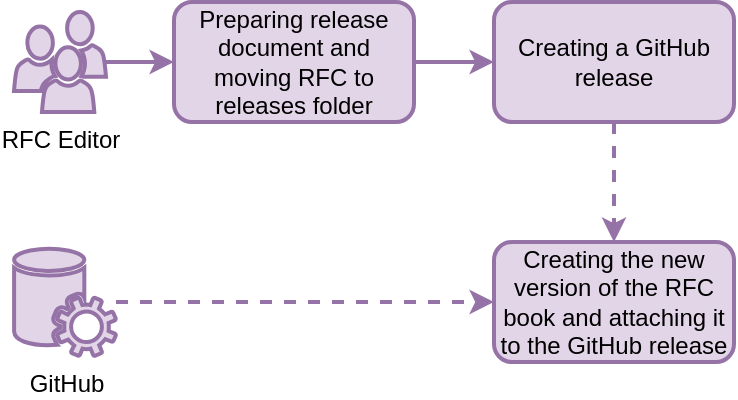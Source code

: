 <mxfile version="20.2.3" type="device"><diagram id="SogmpPWy1MYhfKQRfAua" name="Page-1"><mxGraphModel dx="1102" dy="857" grid="1" gridSize="10" guides="1" tooltips="1" connect="1" arrows="1" fold="1" page="1" pageScale="1" pageWidth="850" pageHeight="1100" math="0" shadow="0"><root><mxCell id="0"/><mxCell id="1" parent="0"/><mxCell id="xA709hA4eqsfr-8p6Abl-5" style="edgeStyle=orthogonalEdgeStyle;rounded=0;orthogonalLoop=1;jettySize=auto;html=1;fillColor=#e1d5e7;strokeColor=#9673a6;strokeWidth=2;" parent="1" source="xA709hA4eqsfr-8p6Abl-1" target="xA709hA4eqsfr-8p6Abl-3" edge="1"><mxGeometry relative="1" as="geometry"/></mxCell><mxCell id="xA709hA4eqsfr-8p6Abl-1" value="Preparing release document and moving RFC to releases folder" style="rounded=1;whiteSpace=wrap;html=1;fillColor=#e1d5e7;strokeColor=#9673a6;strokeWidth=2;" parent="1" vertex="1"><mxGeometry x="120" y="40" width="120" height="60" as="geometry"/></mxCell><mxCell id="xA709hA4eqsfr-8p6Abl-4" style="edgeStyle=orthogonalEdgeStyle;rounded=0;orthogonalLoop=1;jettySize=auto;html=1;fillColor=#e1d5e7;strokeColor=#9673a6;strokeWidth=2;" parent="1" source="xA709hA4eqsfr-8p6Abl-2" target="xA709hA4eqsfr-8p6Abl-1" edge="1"><mxGeometry relative="1" as="geometry"/></mxCell><mxCell id="xA709hA4eqsfr-8p6Abl-2" value="RFC Editor" style="pointerEvents=1;shadow=0;dashed=0;html=1;strokeColor=#9673a6;fillColor=#e1d5e7;labelPosition=center;verticalLabelPosition=bottom;verticalAlign=top;outlineConnect=0;align=center;shape=mxgraph.office.users.users;strokeWidth=2;" parent="1" vertex="1"><mxGeometry x="40" y="45" width="46" height="50" as="geometry"/></mxCell><mxCell id="xA709hA4eqsfr-8p6Abl-15" style="edgeStyle=orthogonalEdgeStyle;rounded=0;orthogonalLoop=1;jettySize=auto;html=1;dashed=1;fillColor=#e1d5e7;strokeColor=#9673a6;strokeWidth=2;" parent="1" source="xA709hA4eqsfr-8p6Abl-3" target="xA709hA4eqsfr-8p6Abl-7" edge="1"><mxGeometry relative="1" as="geometry"/></mxCell><mxCell id="xA709hA4eqsfr-8p6Abl-3" value="Creating a GitHub release" style="rounded=1;whiteSpace=wrap;html=1;fillColor=#e1d5e7;strokeColor=#9673a6;strokeWidth=2;" parent="1" vertex="1"><mxGeometry x="280" y="40" width="120" height="60" as="geometry"/></mxCell><mxCell id="xA709hA4eqsfr-8p6Abl-8" style="edgeStyle=orthogonalEdgeStyle;rounded=0;orthogonalLoop=1;jettySize=auto;html=1;dashed=1;fillColor=#e1d5e7;strokeColor=#9673a6;strokeWidth=2;" parent="1" source="xA709hA4eqsfr-8p6Abl-6" target="xA709hA4eqsfr-8p6Abl-7" edge="1"><mxGeometry relative="1" as="geometry"/></mxCell><mxCell id="xA709hA4eqsfr-8p6Abl-6" value="GitHub" style="pointerEvents=1;shadow=0;dashed=0;html=1;strokeColor=#9673a6;fillColor=#e1d5e7;labelPosition=center;verticalLabelPosition=bottom;verticalAlign=top;outlineConnect=0;align=center;shape=mxgraph.office.services.central_management_service;strokeWidth=2;" parent="1" vertex="1"><mxGeometry x="40" y="163" width="51" height="54" as="geometry"/></mxCell><mxCell id="xA709hA4eqsfr-8p6Abl-7" value="Creating the new version of the RFC book and attaching it to the GitHub release" style="rounded=1;whiteSpace=wrap;html=1;fillColor=#e1d5e7;strokeColor=#9673a6;strokeWidth=2;" parent="1" vertex="1"><mxGeometry x="280" y="160" width="120" height="60" as="geometry"/></mxCell></root></mxGraphModel></diagram></mxfile>